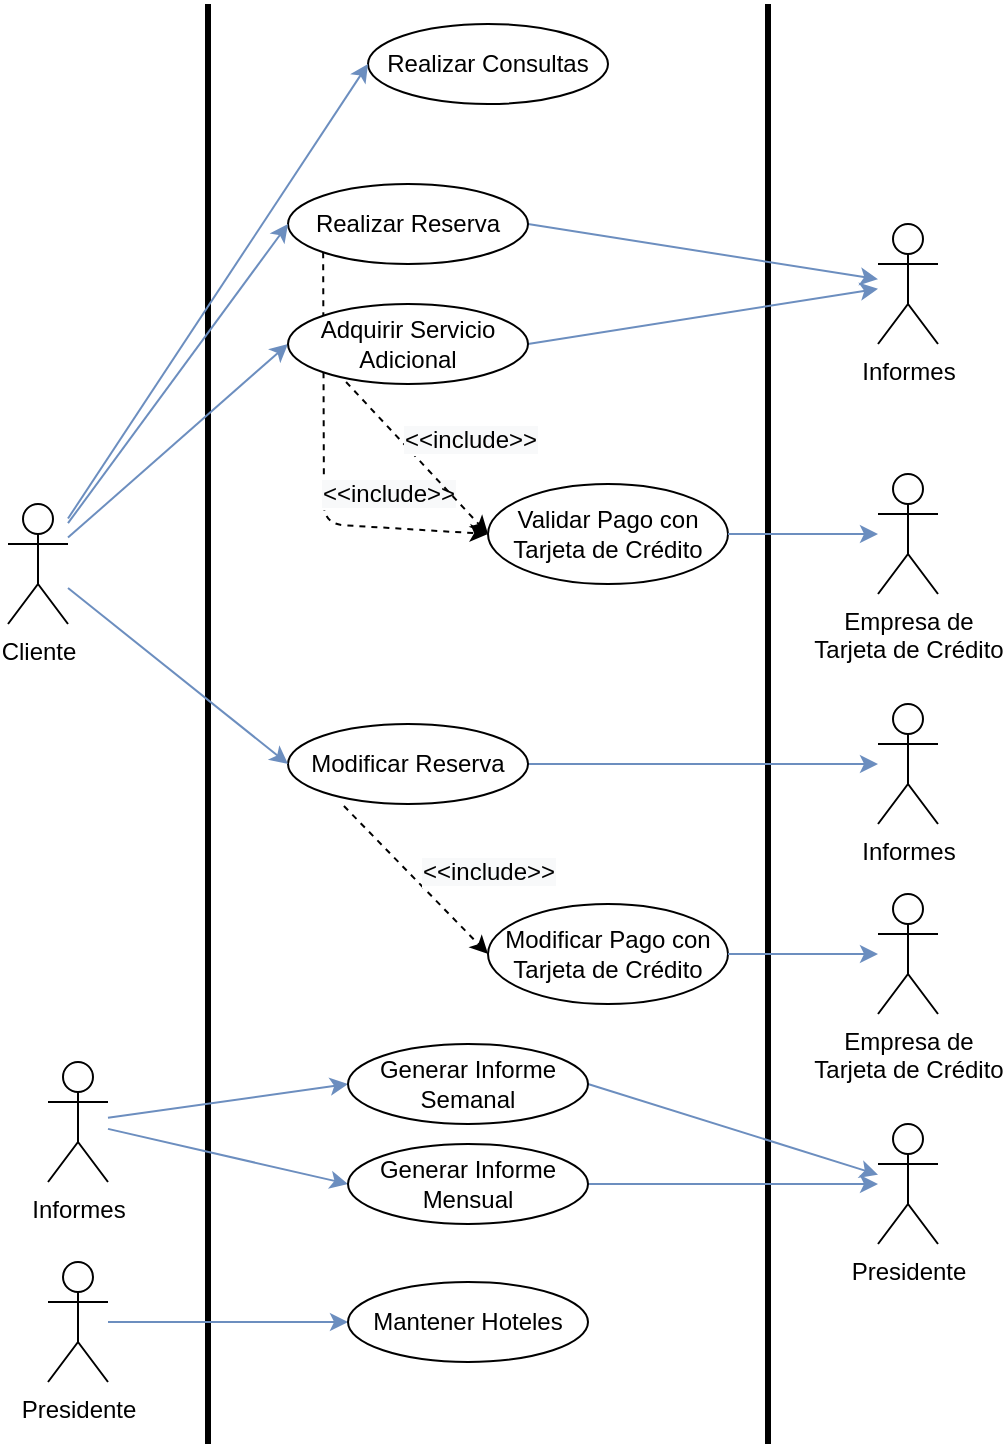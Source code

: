 <mxfile version="14.3.0" type="device"><diagram id="zngwCTSnNqY8AsrBJGvs" name="Page-1"><mxGraphModel dx="1834" dy="862" grid="1" gridSize="10" guides="1" tooltips="1" connect="1" arrows="1" fold="1" page="1" pageScale="1" pageWidth="850" pageHeight="1100" math="0" shadow="0"><root><mxCell id="0"/><mxCell id="1" parent="0"/><mxCell id="RLjeAVOQxVMwUplg_oB_-1" value="" style="endArrow=none;html=1;strokeWidth=3;" parent="1" edge="1"><mxGeometry width="50" height="50" relative="1" as="geometry"><mxPoint x="160" y="810" as="sourcePoint"/><mxPoint x="160" y="90" as="targetPoint"/></mxGeometry></mxCell><mxCell id="RLjeAVOQxVMwUplg_oB_-2" value="" style="endArrow=none;html=1;strokeWidth=3;" parent="1" edge="1"><mxGeometry width="50" height="50" relative="1" as="geometry"><mxPoint x="440" y="810" as="sourcePoint"/><mxPoint x="440" y="90" as="targetPoint"/></mxGeometry></mxCell><mxCell id="TPBgXsOx6onIqtXw-lsx-2" style="edgeStyle=none;orthogonalLoop=1;jettySize=auto;html=1;strokeColor=#6c8ebf;strokeWidth=1;fillColor=#dae8fc;fontSize=14;entryX=0;entryY=0.5;entryDx=0;entryDy=0;" parent="1" source="RLjeAVOQxVMwUplg_oB_-3" target="TPBgXsOx6onIqtXw-lsx-3" edge="1"><mxGeometry relative="1" as="geometry"><mxPoint x="210" y="420" as="targetPoint"/></mxGeometry></mxCell><mxCell id="RLjeAVOQxVMwUplg_oB_-3" value="Cliente" style="shape=umlActor;verticalLabelPosition=bottom;verticalAlign=top;html=1;outlineConnect=0;" parent="1" vertex="1"><mxGeometry x="60" y="340" width="30" height="60" as="geometry"/></mxCell><mxCell id="RLjeAVOQxVMwUplg_oB_-9" value="Realizar Consultas" style="ellipse;whiteSpace=wrap;html=1;strokeWidth=1;fontSize=12;" parent="1" vertex="1"><mxGeometry x="240" y="100" width="120" height="40" as="geometry"/></mxCell><mxCell id="RLjeAVOQxVMwUplg_oB_-15" value="" style="endArrow=classic;html=1;strokeWidth=1;fontSize=14;fillColor=#dae8fc;strokeColor=#6c8ebf;entryX=0;entryY=0.5;entryDx=0;entryDy=0;" parent="1" source="RLjeAVOQxVMwUplg_oB_-3" target="RLjeAVOQxVMwUplg_oB_-9" edge="1"><mxGeometry width="50" height="50" relative="1" as="geometry"><mxPoint x="340" y="160" as="sourcePoint"/><mxPoint x="110" y="40" as="targetPoint"/></mxGeometry></mxCell><mxCell id="TPBgXsOx6onIqtXw-lsx-34" style="edgeStyle=none;orthogonalLoop=1;jettySize=auto;html=1;exitX=1;exitY=0.5;exitDx=0;exitDy=0;strokeColor=#6c8ebf;strokeWidth=1;fillColor=#dae8fc;fontSize=14;" parent="1" source="RLjeAVOQxVMwUplg_oB_-17" target="TPBgXsOx6onIqtXw-lsx-8" edge="1"><mxGeometry relative="1" as="geometry"><mxPoint x="495" y="133.947" as="targetPoint"/></mxGeometry></mxCell><mxCell id="RLjeAVOQxVMwUplg_oB_-17" value="Realizar Reserva" style="ellipse;whiteSpace=wrap;html=1;strokeWidth=1;fontSize=12;" parent="1" vertex="1"><mxGeometry x="200" y="180" width="120" height="40" as="geometry"/></mxCell><mxCell id="RLjeAVOQxVMwUplg_oB_-18" value="" style="endArrow=classic;html=1;strokeWidth=1;fontSize=14;fillColor=#dae8fc;strokeColor=#6c8ebf;entryX=0;entryY=0.5;entryDx=0;entryDy=0;" parent="1" source="RLjeAVOQxVMwUplg_oB_-3" target="RLjeAVOQxVMwUplg_oB_-17" edge="1"><mxGeometry width="50" height="50" relative="1" as="geometry"><mxPoint x="250" y="75" as="sourcePoint"/><mxPoint x="105" y="133.906" as="targetPoint"/></mxGeometry></mxCell><mxCell id="TPBgXsOx6onIqtXw-lsx-33" style="edgeStyle=none;orthogonalLoop=1;jettySize=auto;html=1;exitX=1;exitY=0.5;exitDx=0;exitDy=0;strokeColor=#6c8ebf;strokeWidth=1;fillColor=#dae8fc;fontSize=14;" parent="1" source="RLjeAVOQxVMwUplg_oB_-21" target="TPBgXsOx6onIqtXw-lsx-35" edge="1"><mxGeometry relative="1" as="geometry"><mxPoint x="495" y="170" as="targetPoint"/></mxGeometry></mxCell><mxCell id="RLjeAVOQxVMwUplg_oB_-21" value="Modificar Reserva" style="ellipse;whiteSpace=wrap;html=1;strokeWidth=1;fontSize=12;" parent="1" vertex="1"><mxGeometry x="200" y="450" width="120" height="40" as="geometry"/></mxCell><mxCell id="RLjeAVOQxVMwUplg_oB_-23" value="" style="endArrow=classic;html=1;strokeWidth=1;fontSize=14;fillColor=#dae8fc;strokeColor=#6c8ebf;entryX=0;entryY=0.5;entryDx=0;entryDy=0;" parent="1" source="RLjeAVOQxVMwUplg_oB_-3" target="RLjeAVOQxVMwUplg_oB_-21" edge="1"><mxGeometry width="50" height="50" relative="1" as="geometry"><mxPoint x="105" y="138.125" as="sourcePoint"/><mxPoint x="250" y="120" as="targetPoint"/></mxGeometry></mxCell><mxCell id="3UGgzvrrk4JC5cEBjmV9-1" value="Validar Pago con Tarjeta de Crédito" style="ellipse;whiteSpace=wrap;html=1;strokeWidth=1;fontSize=12;" parent="1" vertex="1"><mxGeometry x="300" y="330" width="120" height="50" as="geometry"/></mxCell><mxCell id="3UGgzvrrk4JC5cEBjmV9-2" value="Empresa de&lt;br&gt;Tarjeta de Crédito" style="shape=umlActor;verticalLabelPosition=bottom;verticalAlign=top;html=1;outlineConnect=0;" parent="1" vertex="1"><mxGeometry x="495" y="535" width="30" height="60" as="geometry"/></mxCell><mxCell id="3UGgzvrrk4JC5cEBjmV9-4" value="" style="endArrow=classic;html=1;exitX=0;exitY=1;exitDx=0;exitDy=0;entryX=0;entryY=0.5;entryDx=0;entryDy=0;dashed=1;" parent="1" source="RLjeAVOQxVMwUplg_oB_-17" target="3UGgzvrrk4JC5cEBjmV9-1" edge="1"><mxGeometry width="50" height="50" relative="1" as="geometry"><mxPoint x="217.574" y="224.142" as="sourcePoint"/><mxPoint x="290" y="280" as="targetPoint"/><Array as="points"><mxPoint x="218" y="350"/></Array></mxGeometry></mxCell><mxCell id="TPBgXsOx6onIqtXw-lsx-54" value="&lt;span style=&quot;font-size: 12px ; background-color: rgb(248 , 249 , 250)&quot;&gt;&amp;lt;&amp;lt;include&amp;gt;&amp;gt;&lt;/span&gt;" style="edgeLabel;html=1;align=center;verticalAlign=middle;resizable=0;points=[];fontSize=14;" parent="3UGgzvrrk4JC5cEBjmV9-4" vertex="1" connectable="0"><mxGeometry x="0.408" y="-1" relative="1" as="geometry"><mxPoint x="14.11" y="-18.19" as="offset"/></mxGeometry></mxCell><mxCell id="3UGgzvrrk4JC5cEBjmV9-7" value="" style="endArrow=classic;html=1;strokeWidth=1;fontSize=14;fillColor=#dae8fc;strokeColor=#6c8ebf;" parent="1" source="3UGgzvrrk4JC5cEBjmV9-1" target="TPBgXsOx6onIqtXw-lsx-58" edge="1"><mxGeometry width="50" height="50" relative="1" as="geometry"><mxPoint x="95" y="217.5" as="sourcePoint"/><mxPoint x="200" y="270" as="targetPoint"/></mxGeometry></mxCell><mxCell id="TPBgXsOx6onIqtXw-lsx-10" style="edgeStyle=none;orthogonalLoop=1;jettySize=auto;html=1;exitX=1;exitY=0.5;exitDx=0;exitDy=0;strokeColor=#6c8ebf;strokeWidth=1;fillColor=#dae8fc;fontSize=14;" parent="1" source="TPBgXsOx6onIqtXw-lsx-3" target="TPBgXsOx6onIqtXw-lsx-8" edge="1"><mxGeometry relative="1" as="geometry"/></mxCell><mxCell id="TPBgXsOx6onIqtXw-lsx-3" value="Adquirir Servicio&lt;br&gt;Adicional" style="ellipse;whiteSpace=wrap;html=1;strokeWidth=1;fontSize=12;" parent="1" vertex="1"><mxGeometry x="200" y="240" width="120" height="40" as="geometry"/></mxCell><mxCell id="TPBgXsOx6onIqtXw-lsx-8" value="Informes" style="shape=umlActor;verticalLabelPosition=bottom;verticalAlign=top;html=1;outlineConnect=0;" parent="1" vertex="1"><mxGeometry x="495" y="200" width="30" height="60" as="geometry"/></mxCell><mxCell id="TPBgXsOx6onIqtXw-lsx-14" value="Presidente" style="shape=umlActor;verticalLabelPosition=bottom;verticalAlign=top;html=1;outlineConnect=0;" parent="1" vertex="1"><mxGeometry x="495" y="650" width="30" height="60" as="geometry"/></mxCell><mxCell id="TPBgXsOx6onIqtXw-lsx-17" style="edgeStyle=none;orthogonalLoop=1;jettySize=auto;html=1;strokeColor=#6c8ebf;strokeWidth=1;fillColor=#dae8fc;fontSize=14;entryX=0;entryY=0.5;entryDx=0;entryDy=0;" parent="1" source="TPBgXsOx6onIqtXw-lsx-37" target="TPBgXsOx6onIqtXw-lsx-18" edge="1"><mxGeometry relative="1" as="geometry"><mxPoint x="240" y="621.5" as="targetPoint"/><mxPoint x="127.5" y="621.5" as="sourcePoint"/></mxGeometry></mxCell><mxCell id="TPBgXsOx6onIqtXw-lsx-26" style="edgeStyle=none;orthogonalLoop=1;jettySize=auto;html=1;exitX=1;exitY=0.5;exitDx=0;exitDy=0;strokeColor=#6c8ebf;strokeWidth=1;fillColor=#dae8fc;fontSize=14;" parent="1" source="TPBgXsOx6onIqtXw-lsx-18" target="TPBgXsOx6onIqtXw-lsx-14" edge="1"><mxGeometry relative="1" as="geometry"/></mxCell><mxCell id="TPBgXsOx6onIqtXw-lsx-18" value="Generar Informe&lt;br&gt;Mensual" style="ellipse;whiteSpace=wrap;html=1;strokeWidth=1;fontSize=12;" parent="1" vertex="1"><mxGeometry x="230" y="660" width="120" height="40" as="geometry"/></mxCell><mxCell id="TPBgXsOx6onIqtXw-lsx-24" style="edgeStyle=none;orthogonalLoop=1;jettySize=auto;html=1;entryX=0;entryY=0.5;entryDx=0;entryDy=0;strokeColor=#6c8ebf;strokeWidth=1;fillColor=#dae8fc;fontSize=14;" parent="1" source="TPBgXsOx6onIqtXw-lsx-37" target="TPBgXsOx6onIqtXw-lsx-22" edge="1"><mxGeometry relative="1" as="geometry"><mxPoint x="127.5" y="541.5" as="sourcePoint"/></mxGeometry></mxCell><mxCell id="TPBgXsOx6onIqtXw-lsx-25" style="edgeStyle=none;orthogonalLoop=1;jettySize=auto;html=1;exitX=1;exitY=0.5;exitDx=0;exitDy=0;strokeColor=#6c8ebf;strokeWidth=1;fillColor=#dae8fc;fontSize=14;" parent="1" source="TPBgXsOx6onIqtXw-lsx-22" target="TPBgXsOx6onIqtXw-lsx-14" edge="1"><mxGeometry relative="1" as="geometry"><mxPoint x="500" y="659" as="targetPoint"/></mxGeometry></mxCell><mxCell id="TPBgXsOx6onIqtXw-lsx-22" value="Generar Informe&lt;br&gt;Semanal" style="ellipse;whiteSpace=wrap;html=1;strokeWidth=1;fontSize=12;" parent="1" vertex="1"><mxGeometry x="230" y="610" width="120" height="40" as="geometry"/></mxCell><mxCell id="TPBgXsOx6onIqtXw-lsx-29" style="edgeStyle=none;orthogonalLoop=1;jettySize=auto;html=1;entryX=0;entryY=0.5;entryDx=0;entryDy=0;strokeColor=#6c8ebf;strokeWidth=1;fillColor=#dae8fc;fontSize=14;" parent="1" source="TPBgXsOx6onIqtXw-lsx-27" target="TPBgXsOx6onIqtXw-lsx-28" edge="1"><mxGeometry relative="1" as="geometry"/></mxCell><mxCell id="TPBgXsOx6onIqtXw-lsx-27" value="Presidente" style="shape=umlActor;verticalLabelPosition=bottom;verticalAlign=top;html=1;outlineConnect=0;" parent="1" vertex="1"><mxGeometry x="80" y="719" width="30" height="60" as="geometry"/></mxCell><mxCell id="TPBgXsOx6onIqtXw-lsx-28" value="Mantener Hoteles" style="ellipse;whiteSpace=wrap;html=1;strokeWidth=1;fontSize=12;" parent="1" vertex="1"><mxGeometry x="230" y="729" width="120" height="40" as="geometry"/></mxCell><mxCell id="TPBgXsOx6onIqtXw-lsx-35" value="Informes" style="shape=umlActor;verticalLabelPosition=bottom;verticalAlign=top;html=1;outlineConnect=0;" parent="1" vertex="1"><mxGeometry x="495" y="440" width="30" height="60" as="geometry"/></mxCell><mxCell id="TPBgXsOx6onIqtXw-lsx-37" value="Informes" style="shape=umlActor;verticalLabelPosition=bottom;verticalAlign=top;html=1;outlineConnect=0;" parent="1" vertex="1"><mxGeometry x="80" y="619" width="30" height="60" as="geometry"/></mxCell><mxCell id="TPBgXsOx6onIqtXw-lsx-45" value="" style="endArrow=classic;html=1;exitX=0.233;exitY=1.025;exitDx=0;exitDy=0;dashed=1;exitPerimeter=0;entryX=0;entryY=0.5;entryDx=0;entryDy=0;" parent="1" source="RLjeAVOQxVMwUplg_oB_-21" target="TPBgXsOx6onIqtXw-lsx-46" edge="1"><mxGeometry width="50" height="50" relative="1" as="geometry"><mxPoint x="227.574" y="138.142" as="sourcePoint"/><mxPoint x="280" y="190" as="targetPoint"/></mxGeometry></mxCell><mxCell id="TPBgXsOx6onIqtXw-lsx-56" value="&lt;span style=&quot;font-size: 12px ; background-color: rgb(248 , 249 , 250)&quot;&gt;&amp;lt;&amp;lt;include&amp;gt;&amp;gt;&lt;/span&gt;" style="edgeLabel;html=1;align=center;verticalAlign=middle;resizable=0;points=[];fontSize=14;" parent="TPBgXsOx6onIqtXw-lsx-45" vertex="1" connectable="0"><mxGeometry x="0.147" relative="1" as="geometry"><mxPoint x="30.88" y="-10.43" as="offset"/></mxGeometry></mxCell><mxCell id="TPBgXsOx6onIqtXw-lsx-46" value="Modificar Pago con Tarjeta de Crédito" style="ellipse;whiteSpace=wrap;html=1;strokeWidth=1;fontSize=12;" parent="1" vertex="1"><mxGeometry x="300" y="540" width="120" height="50" as="geometry"/></mxCell><mxCell id="TPBgXsOx6onIqtXw-lsx-49" value="" style="endArrow=classic;html=1;exitX=0.242;exitY=0.975;exitDx=0;exitDy=0;dashed=1;exitPerimeter=0;entryX=0;entryY=0.5;entryDx=0;entryDy=0;" parent="1" source="TPBgXsOx6onIqtXw-lsx-3" target="3UGgzvrrk4JC5cEBjmV9-1" edge="1"><mxGeometry width="50" height="50" relative="1" as="geometry"><mxPoint x="237.96" y="430" as="sourcePoint"/><mxPoint x="290" y="464" as="targetPoint"/></mxGeometry></mxCell><mxCell id="TPBgXsOx6onIqtXw-lsx-55" value="&lt;span style=&quot;font-size: 12px ; background-color: rgb(248 , 249 , 250)&quot;&gt;&amp;lt;&amp;lt;include&amp;gt;&amp;gt;&lt;/span&gt;" style="edgeLabel;html=1;align=center;verticalAlign=middle;resizable=0;points=[];fontSize=14;" parent="TPBgXsOx6onIqtXw-lsx-49" vertex="1" connectable="0"><mxGeometry x="0.362" y="2" relative="1" as="geometry"><mxPoint x="11.35" y="-22.59" as="offset"/></mxGeometry></mxCell><mxCell id="TPBgXsOx6onIqtXw-lsx-52" style="edgeStyle=none;orthogonalLoop=1;jettySize=auto;html=1;exitX=1;exitY=0.5;exitDx=0;exitDy=0;strokeColor=#6c8ebf;strokeWidth=1;fillColor=#dae8fc;fontSize=14;" parent="1" source="TPBgXsOx6onIqtXw-lsx-46" target="3UGgzvrrk4JC5cEBjmV9-2" edge="1"><mxGeometry relative="1" as="geometry"><mxPoint x="410" y="504" as="sourcePoint"/></mxGeometry></mxCell><mxCell id="TPBgXsOx6onIqtXw-lsx-58" value="Empresa de&lt;br&gt;Tarjeta de Crédito" style="shape=umlActor;verticalLabelPosition=bottom;verticalAlign=top;html=1;outlineConnect=0;" parent="1" vertex="1"><mxGeometry x="495" y="325" width="30" height="60" as="geometry"/></mxCell><mxCell id="TPBgXsOx6onIqtXw-lsx-60" style="edgeStyle=none;orthogonalLoop=1;jettySize=auto;html=1;exitX=0.5;exitY=0;exitDx=0;exitDy=0;exitPerimeter=0;strokeColor=#6c8ebf;strokeWidth=1;fillColor=#dae8fc;fontSize=14;" parent="1" source="TPBgXsOx6onIqtXw-lsx-35" target="TPBgXsOx6onIqtXw-lsx-35" edge="1"><mxGeometry relative="1" as="geometry"/></mxCell></root></mxGraphModel></diagram></mxfile>
